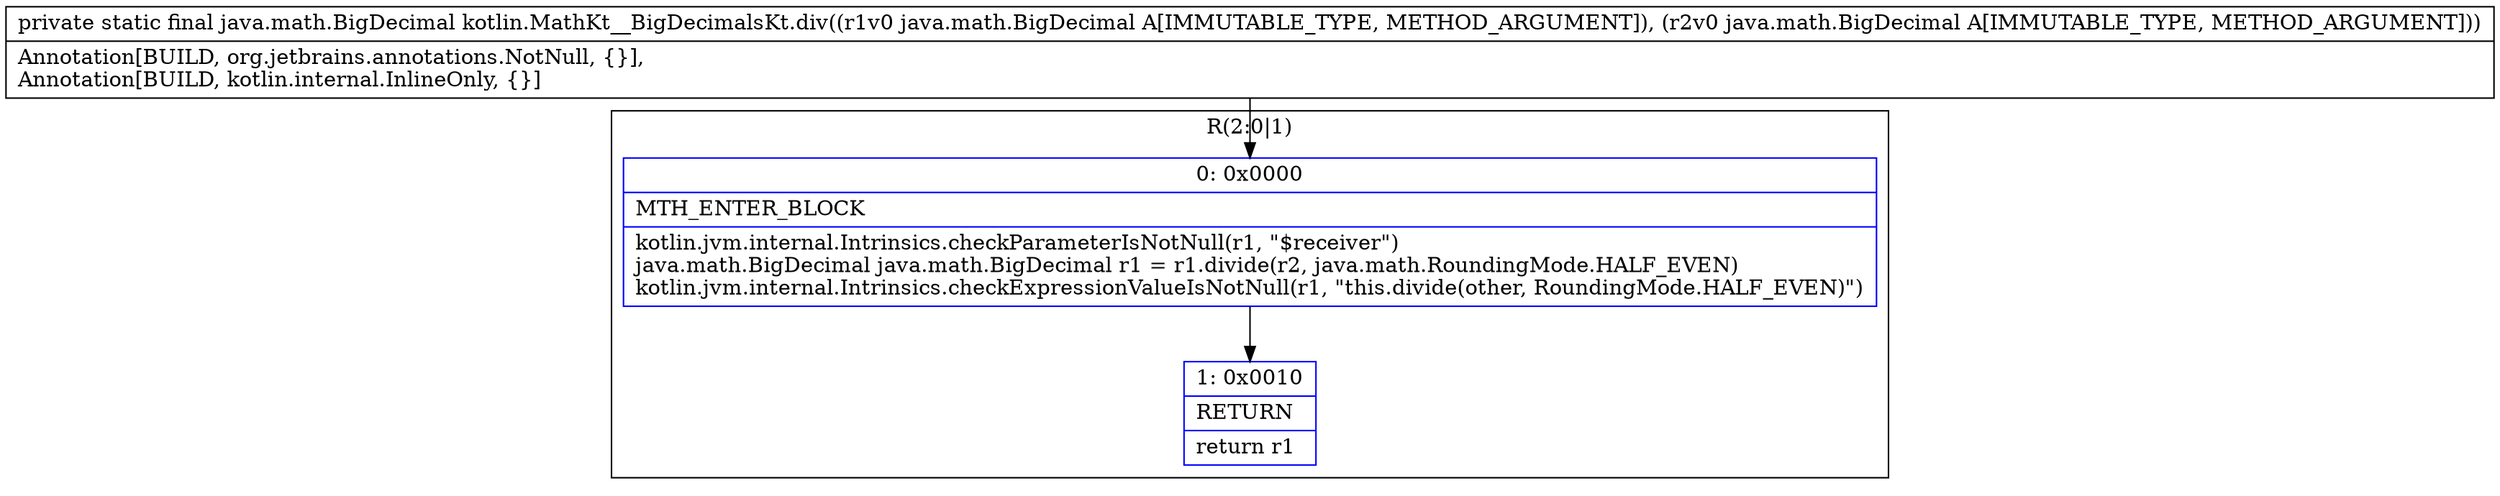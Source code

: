digraph "CFG forkotlin.MathKt__BigDecimalsKt.div(Ljava\/math\/BigDecimal;Ljava\/math\/BigDecimal;)Ljava\/math\/BigDecimal;" {
subgraph cluster_Region_1527043012 {
label = "R(2:0|1)";
node [shape=record,color=blue];
Node_0 [shape=record,label="{0\:\ 0x0000|MTH_ENTER_BLOCK\l|kotlin.jvm.internal.Intrinsics.checkParameterIsNotNull(r1, \"$receiver\")\ljava.math.BigDecimal java.math.BigDecimal r1 = r1.divide(r2, java.math.RoundingMode.HALF_EVEN)\lkotlin.jvm.internal.Intrinsics.checkExpressionValueIsNotNull(r1, \"this.divide(other, RoundingMode.HALF_EVEN)\")\l}"];
Node_1 [shape=record,label="{1\:\ 0x0010|RETURN\l|return r1\l}"];
}
MethodNode[shape=record,label="{private static final java.math.BigDecimal kotlin.MathKt__BigDecimalsKt.div((r1v0 java.math.BigDecimal A[IMMUTABLE_TYPE, METHOD_ARGUMENT]), (r2v0 java.math.BigDecimal A[IMMUTABLE_TYPE, METHOD_ARGUMENT]))  | Annotation[BUILD, org.jetbrains.annotations.NotNull, \{\}], \lAnnotation[BUILD, kotlin.internal.InlineOnly, \{\}]\l}"];
MethodNode -> Node_0;
Node_0 -> Node_1;
}

